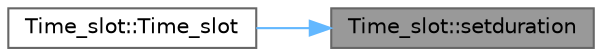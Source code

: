 digraph "Time_slot::setduration"
{
 // LATEX_PDF_SIZE
  bgcolor="transparent";
  edge [fontname=Helvetica,fontsize=10,labelfontname=Helvetica,labelfontsize=10];
  node [fontname=Helvetica,fontsize=10,shape=box,height=0.2,width=0.4];
  rankdir="RL";
  Node1 [label="Time_slot::setduration",height=0.2,width=0.4,color="gray40", fillcolor="grey60", style="filled", fontcolor="black",tooltip=" "];
  Node1 -> Node2 [dir="back",color="steelblue1",style="solid"];
  Node2 [label="Time_slot::Time_slot",height=0.2,width=0.4,color="grey40", fillcolor="white", style="filled",URL="$class_time__slot.html#a55610bf28249560f46d72f14a4caada0",tooltip=" "];
}

